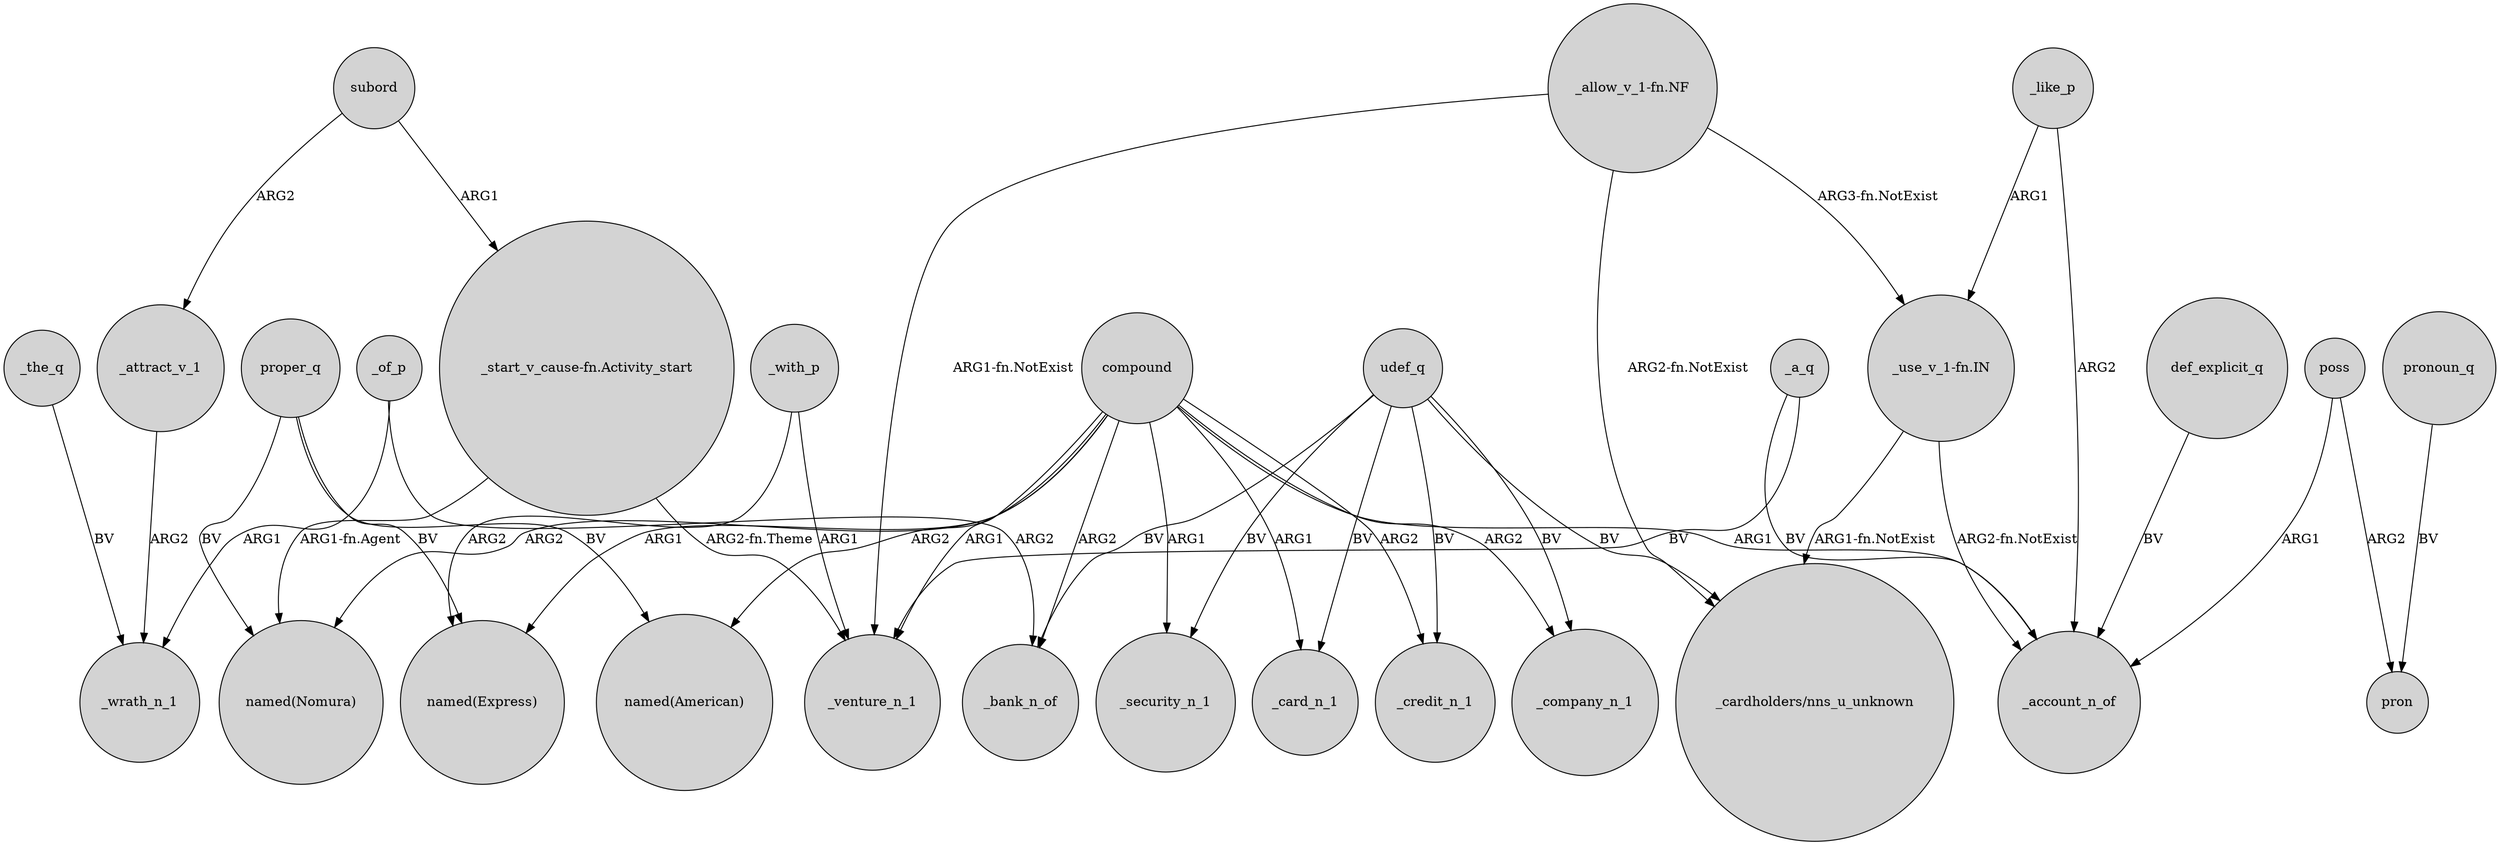 digraph {
	node [shape=circle style=filled]
	subord -> _attract_v_1 [label=ARG2]
	compound -> _venture_n_1 [label=ARG1]
	udef_q -> "_cardholders/nns_u_unknown" [label=BV]
	_with_p -> "named(Express)" [label=ARG2]
	compound -> _bank_n_of [label=ARG2]
	poss -> pron [label=ARG2]
	udef_q -> _credit_n_1 [label=BV]
	proper_q -> "named(American)" [label=BV]
	_attract_v_1 -> _wrath_n_1 [label=ARG2]
	_like_p -> _account_n_of [label=ARG2]
	proper_q -> "named(Express)" [label=BV]
	compound -> _credit_n_1 [label=ARG2]
	compound -> _company_n_1 [label=ARG2]
	"_allow_v_1-fn.NF" -> "_cardholders/nns_u_unknown" [label="ARG2-fn.NotExist"]
	compound -> "named(Express)" [label=ARG1]
	"_start_v_cause-fn.Activity_start" -> "named(Nomura)" [label="ARG1-fn.Agent"]
	compound -> _security_n_1 [label=ARG1]
	udef_q -> _card_n_1 [label=BV]
	compound -> "named(American)" [label=ARG2]
	compound -> _account_n_of [label=ARG1]
	_of_p -> _wrath_n_1 [label=ARG1]
	subord -> "_start_v_cause-fn.Activity_start" [label=ARG1]
	_a_q -> _account_n_of [label=BV]
	poss -> _account_n_of [label=ARG1]
	compound -> _card_n_1 [label=ARG1]
	proper_q -> "named(Nomura)" [label=BV]
	pronoun_q -> pron [label=BV]
	compound -> "named(Nomura)" [label=ARG2]
	"_use_v_1-fn.IN" -> "_cardholders/nns_u_unknown" [label="ARG1-fn.NotExist"]
	def_explicit_q -> _account_n_of [label=BV]
	_with_p -> _venture_n_1 [label=ARG1]
	"_use_v_1-fn.IN" -> _account_n_of [label="ARG2-fn.NotExist"]
	_like_p -> "_use_v_1-fn.IN" [label=ARG1]
	_of_p -> _bank_n_of [label=ARG2]
	"_allow_v_1-fn.NF" -> "_use_v_1-fn.IN" [label="ARG3-fn.NotExist"]
	"_allow_v_1-fn.NF" -> _venture_n_1 [label="ARG1-fn.NotExist"]
	_the_q -> _wrath_n_1 [label=BV]
	_a_q -> _venture_n_1 [label=BV]
	"_start_v_cause-fn.Activity_start" -> _venture_n_1 [label="ARG2-fn.Theme"]
	udef_q -> _company_n_1 [label=BV]
	udef_q -> _bank_n_of [label=BV]
	udef_q -> _security_n_1 [label=BV]
}
